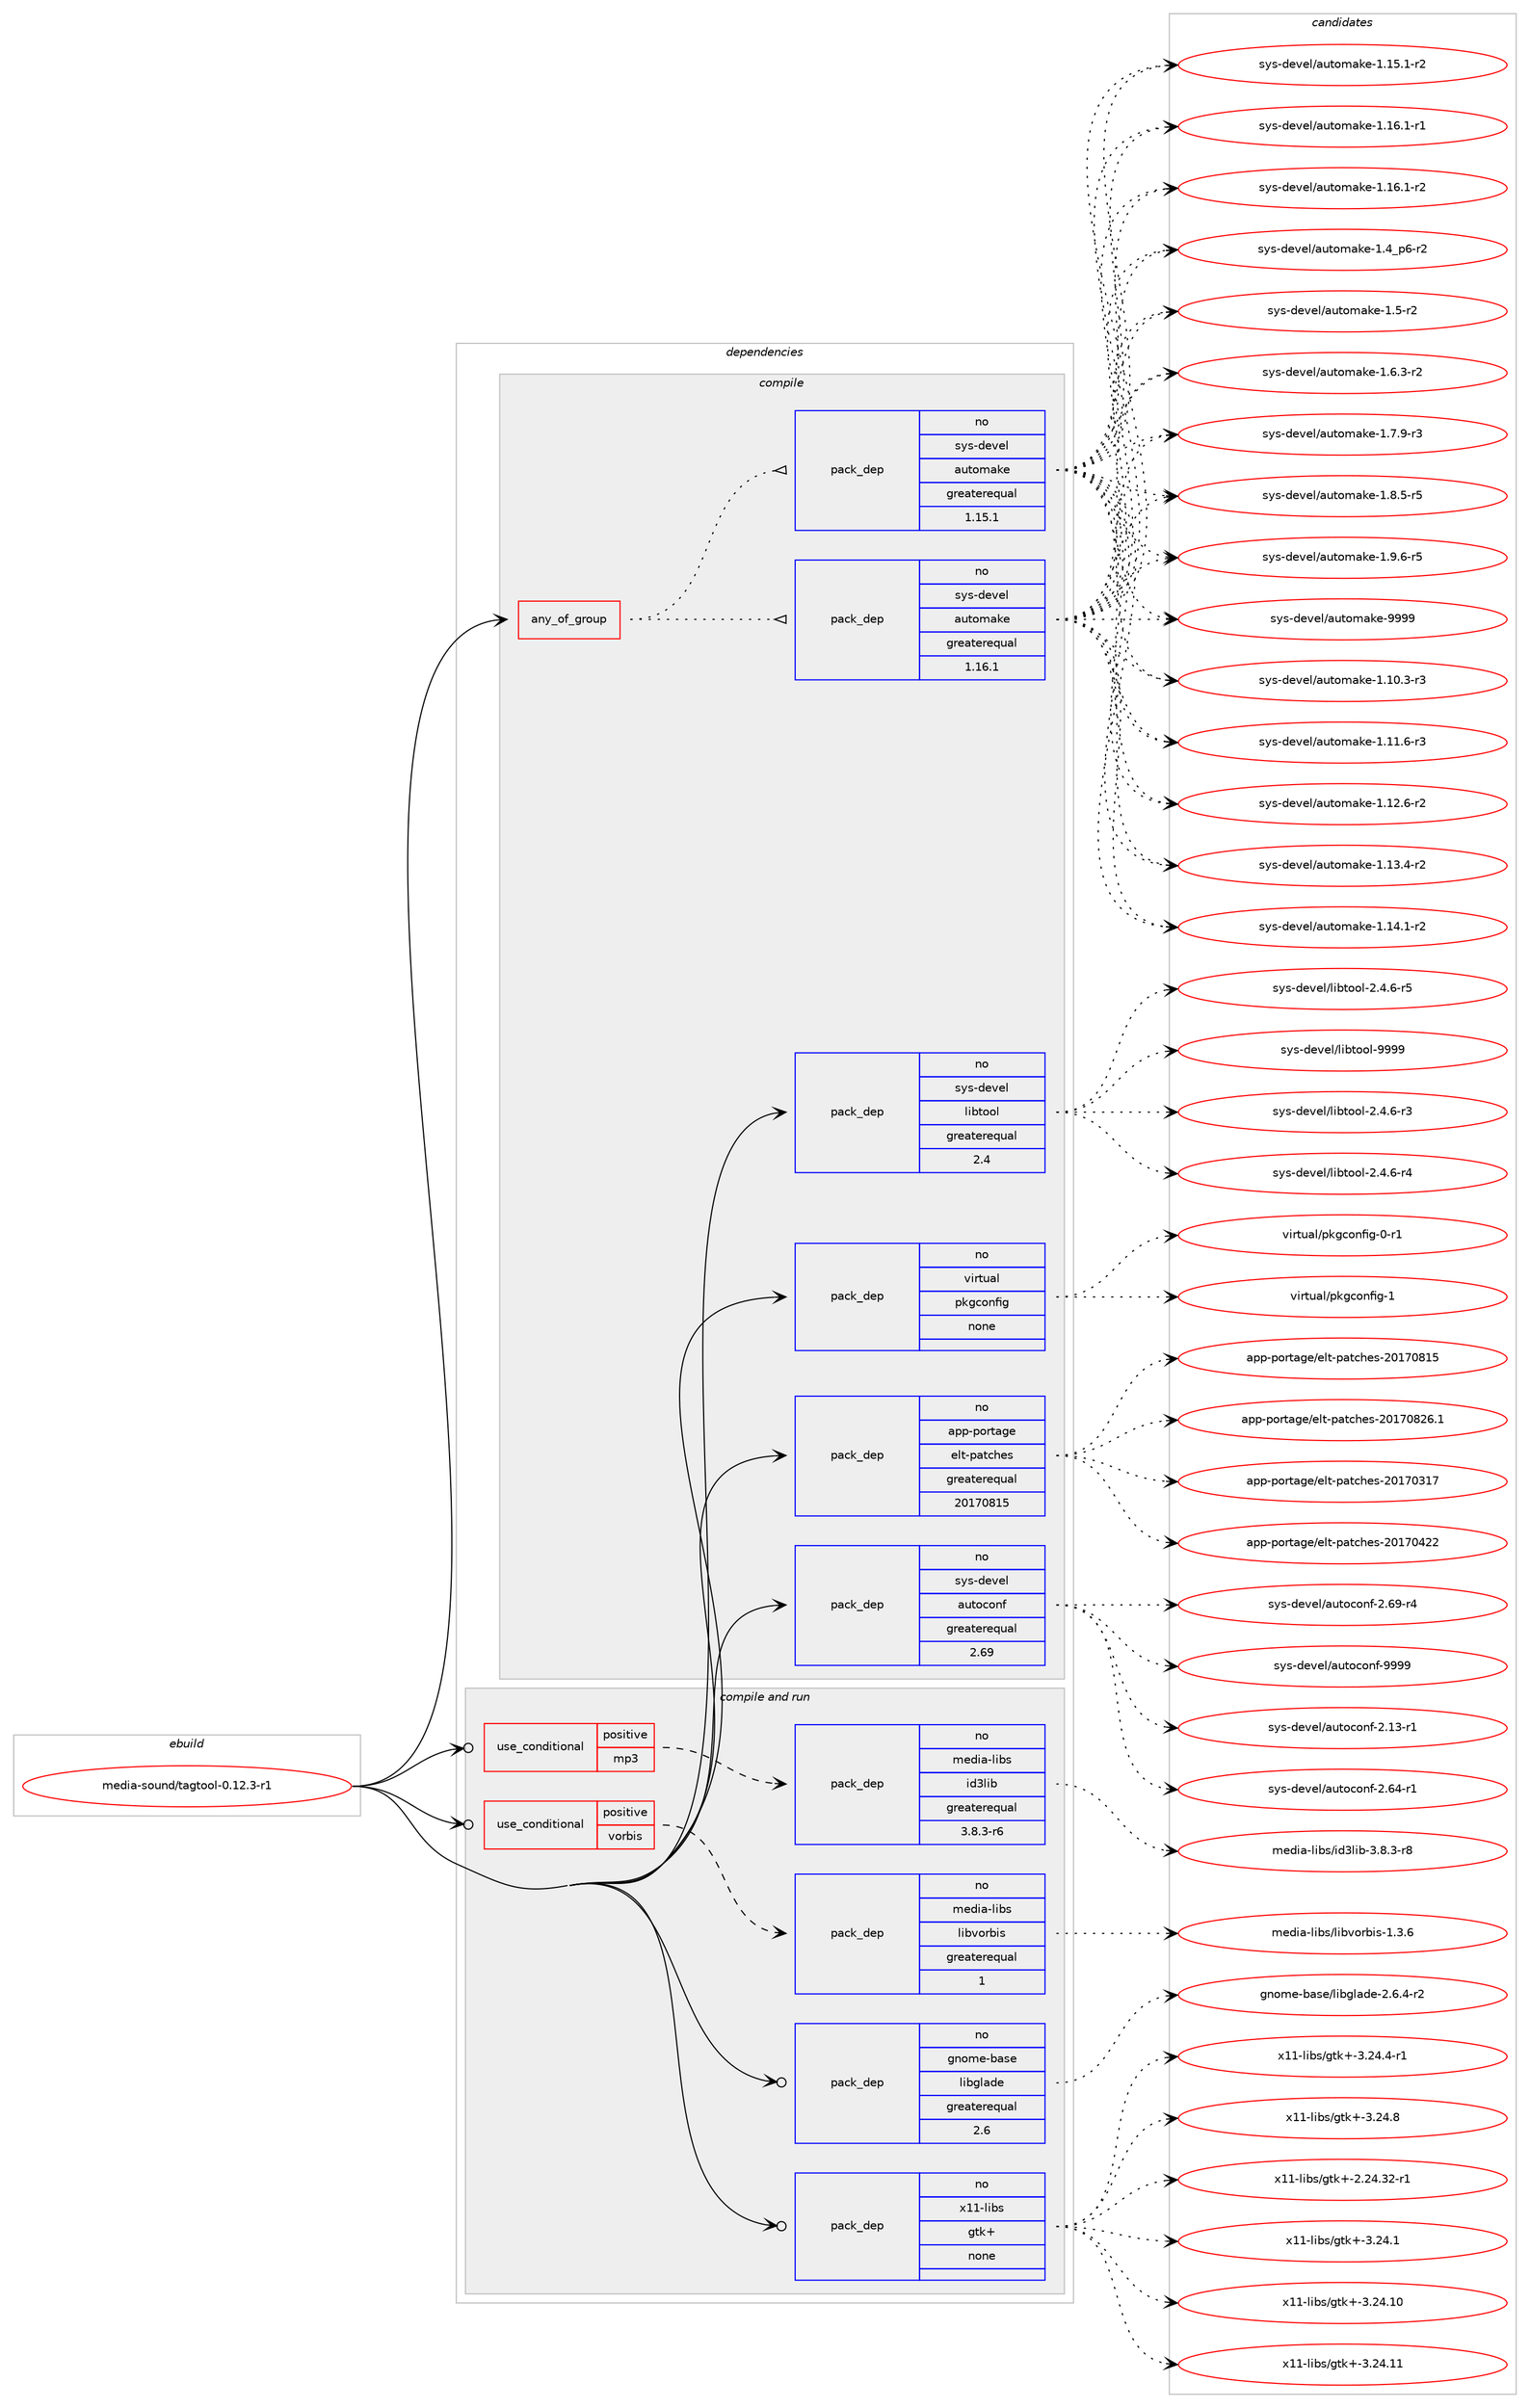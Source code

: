 digraph prolog {

# *************
# Graph options
# *************

newrank=true;
concentrate=true;
compound=true;
graph [rankdir=LR,fontname=Helvetica,fontsize=10,ranksep=1.5];#, ranksep=2.5, nodesep=0.2];
edge  [arrowhead=vee];
node  [fontname=Helvetica,fontsize=10];

# **********
# The ebuild
# **********

subgraph cluster_leftcol {
color=gray;
rank=same;
label=<<i>ebuild</i>>;
id [label="media-sound/tagtool-0.12.3-r1", color=red, width=4, href="../media-sound/tagtool-0.12.3-r1.svg"];
}

# ****************
# The dependencies
# ****************

subgraph cluster_midcol {
color=gray;
label=<<i>dependencies</i>>;
subgraph cluster_compile {
fillcolor="#eeeeee";
style=filled;
label=<<i>compile</i>>;
subgraph any13600 {
dependency803962 [label=<<TABLE BORDER="0" CELLBORDER="1" CELLSPACING="0" CELLPADDING="4"><TR><TD CELLPADDING="10">any_of_group</TD></TR></TABLE>>, shape=none, color=red];subgraph pack594677 {
dependency803963 [label=<<TABLE BORDER="0" CELLBORDER="1" CELLSPACING="0" CELLPADDING="4" WIDTH="220"><TR><TD ROWSPAN="6" CELLPADDING="30">pack_dep</TD></TR><TR><TD WIDTH="110">no</TD></TR><TR><TD>sys-devel</TD></TR><TR><TD>automake</TD></TR><TR><TD>greaterequal</TD></TR><TR><TD>1.16.1</TD></TR></TABLE>>, shape=none, color=blue];
}
dependency803962:e -> dependency803963:w [weight=20,style="dotted",arrowhead="oinv"];
subgraph pack594678 {
dependency803964 [label=<<TABLE BORDER="0" CELLBORDER="1" CELLSPACING="0" CELLPADDING="4" WIDTH="220"><TR><TD ROWSPAN="6" CELLPADDING="30">pack_dep</TD></TR><TR><TD WIDTH="110">no</TD></TR><TR><TD>sys-devel</TD></TR><TR><TD>automake</TD></TR><TR><TD>greaterequal</TD></TR><TR><TD>1.15.1</TD></TR></TABLE>>, shape=none, color=blue];
}
dependency803962:e -> dependency803964:w [weight=20,style="dotted",arrowhead="oinv"];
}
id:e -> dependency803962:w [weight=20,style="solid",arrowhead="vee"];
subgraph pack594679 {
dependency803965 [label=<<TABLE BORDER="0" CELLBORDER="1" CELLSPACING="0" CELLPADDING="4" WIDTH="220"><TR><TD ROWSPAN="6" CELLPADDING="30">pack_dep</TD></TR><TR><TD WIDTH="110">no</TD></TR><TR><TD>app-portage</TD></TR><TR><TD>elt-patches</TD></TR><TR><TD>greaterequal</TD></TR><TR><TD>20170815</TD></TR></TABLE>>, shape=none, color=blue];
}
id:e -> dependency803965:w [weight=20,style="solid",arrowhead="vee"];
subgraph pack594680 {
dependency803966 [label=<<TABLE BORDER="0" CELLBORDER="1" CELLSPACING="0" CELLPADDING="4" WIDTH="220"><TR><TD ROWSPAN="6" CELLPADDING="30">pack_dep</TD></TR><TR><TD WIDTH="110">no</TD></TR><TR><TD>sys-devel</TD></TR><TR><TD>autoconf</TD></TR><TR><TD>greaterequal</TD></TR><TR><TD>2.69</TD></TR></TABLE>>, shape=none, color=blue];
}
id:e -> dependency803966:w [weight=20,style="solid",arrowhead="vee"];
subgraph pack594681 {
dependency803967 [label=<<TABLE BORDER="0" CELLBORDER="1" CELLSPACING="0" CELLPADDING="4" WIDTH="220"><TR><TD ROWSPAN="6" CELLPADDING="30">pack_dep</TD></TR><TR><TD WIDTH="110">no</TD></TR><TR><TD>sys-devel</TD></TR><TR><TD>libtool</TD></TR><TR><TD>greaterequal</TD></TR><TR><TD>2.4</TD></TR></TABLE>>, shape=none, color=blue];
}
id:e -> dependency803967:w [weight=20,style="solid",arrowhead="vee"];
subgraph pack594682 {
dependency803968 [label=<<TABLE BORDER="0" CELLBORDER="1" CELLSPACING="0" CELLPADDING="4" WIDTH="220"><TR><TD ROWSPAN="6" CELLPADDING="30">pack_dep</TD></TR><TR><TD WIDTH="110">no</TD></TR><TR><TD>virtual</TD></TR><TR><TD>pkgconfig</TD></TR><TR><TD>none</TD></TR><TR><TD></TD></TR></TABLE>>, shape=none, color=blue];
}
id:e -> dependency803968:w [weight=20,style="solid",arrowhead="vee"];
}
subgraph cluster_compileandrun {
fillcolor="#eeeeee";
style=filled;
label=<<i>compile and run</i>>;
subgraph cond195237 {
dependency803969 [label=<<TABLE BORDER="0" CELLBORDER="1" CELLSPACING="0" CELLPADDING="4"><TR><TD ROWSPAN="3" CELLPADDING="10">use_conditional</TD></TR><TR><TD>positive</TD></TR><TR><TD>mp3</TD></TR></TABLE>>, shape=none, color=red];
subgraph pack594683 {
dependency803970 [label=<<TABLE BORDER="0" CELLBORDER="1" CELLSPACING="0" CELLPADDING="4" WIDTH="220"><TR><TD ROWSPAN="6" CELLPADDING="30">pack_dep</TD></TR><TR><TD WIDTH="110">no</TD></TR><TR><TD>media-libs</TD></TR><TR><TD>id3lib</TD></TR><TR><TD>greaterequal</TD></TR><TR><TD>3.8.3-r6</TD></TR></TABLE>>, shape=none, color=blue];
}
dependency803969:e -> dependency803970:w [weight=20,style="dashed",arrowhead="vee"];
}
id:e -> dependency803969:w [weight=20,style="solid",arrowhead="odotvee"];
subgraph cond195238 {
dependency803971 [label=<<TABLE BORDER="0" CELLBORDER="1" CELLSPACING="0" CELLPADDING="4"><TR><TD ROWSPAN="3" CELLPADDING="10">use_conditional</TD></TR><TR><TD>positive</TD></TR><TR><TD>vorbis</TD></TR></TABLE>>, shape=none, color=red];
subgraph pack594684 {
dependency803972 [label=<<TABLE BORDER="0" CELLBORDER="1" CELLSPACING="0" CELLPADDING="4" WIDTH="220"><TR><TD ROWSPAN="6" CELLPADDING="30">pack_dep</TD></TR><TR><TD WIDTH="110">no</TD></TR><TR><TD>media-libs</TD></TR><TR><TD>libvorbis</TD></TR><TR><TD>greaterequal</TD></TR><TR><TD>1</TD></TR></TABLE>>, shape=none, color=blue];
}
dependency803971:e -> dependency803972:w [weight=20,style="dashed",arrowhead="vee"];
}
id:e -> dependency803971:w [weight=20,style="solid",arrowhead="odotvee"];
subgraph pack594685 {
dependency803973 [label=<<TABLE BORDER="0" CELLBORDER="1" CELLSPACING="0" CELLPADDING="4" WIDTH="220"><TR><TD ROWSPAN="6" CELLPADDING="30">pack_dep</TD></TR><TR><TD WIDTH="110">no</TD></TR><TR><TD>gnome-base</TD></TR><TR><TD>libglade</TD></TR><TR><TD>greaterequal</TD></TR><TR><TD>2.6</TD></TR></TABLE>>, shape=none, color=blue];
}
id:e -> dependency803973:w [weight=20,style="solid",arrowhead="odotvee"];
subgraph pack594686 {
dependency803974 [label=<<TABLE BORDER="0" CELLBORDER="1" CELLSPACING="0" CELLPADDING="4" WIDTH="220"><TR><TD ROWSPAN="6" CELLPADDING="30">pack_dep</TD></TR><TR><TD WIDTH="110">no</TD></TR><TR><TD>x11-libs</TD></TR><TR><TD>gtk+</TD></TR><TR><TD>none</TD></TR><TR><TD></TD></TR></TABLE>>, shape=none, color=blue];
}
id:e -> dependency803974:w [weight=20,style="solid",arrowhead="odotvee"];
}
subgraph cluster_run {
fillcolor="#eeeeee";
style=filled;
label=<<i>run</i>>;
}
}

# **************
# The candidates
# **************

subgraph cluster_choices {
rank=same;
color=gray;
label=<<i>candidates</i>>;

subgraph choice594677 {
color=black;
nodesep=1;
choice11512111545100101118101108479711711611110997107101454946494846514511451 [label="sys-devel/automake-1.10.3-r3", color=red, width=4,href="../sys-devel/automake-1.10.3-r3.svg"];
choice11512111545100101118101108479711711611110997107101454946494946544511451 [label="sys-devel/automake-1.11.6-r3", color=red, width=4,href="../sys-devel/automake-1.11.6-r3.svg"];
choice11512111545100101118101108479711711611110997107101454946495046544511450 [label="sys-devel/automake-1.12.6-r2", color=red, width=4,href="../sys-devel/automake-1.12.6-r2.svg"];
choice11512111545100101118101108479711711611110997107101454946495146524511450 [label="sys-devel/automake-1.13.4-r2", color=red, width=4,href="../sys-devel/automake-1.13.4-r2.svg"];
choice11512111545100101118101108479711711611110997107101454946495246494511450 [label="sys-devel/automake-1.14.1-r2", color=red, width=4,href="../sys-devel/automake-1.14.1-r2.svg"];
choice11512111545100101118101108479711711611110997107101454946495346494511450 [label="sys-devel/automake-1.15.1-r2", color=red, width=4,href="../sys-devel/automake-1.15.1-r2.svg"];
choice11512111545100101118101108479711711611110997107101454946495446494511449 [label="sys-devel/automake-1.16.1-r1", color=red, width=4,href="../sys-devel/automake-1.16.1-r1.svg"];
choice11512111545100101118101108479711711611110997107101454946495446494511450 [label="sys-devel/automake-1.16.1-r2", color=red, width=4,href="../sys-devel/automake-1.16.1-r2.svg"];
choice115121115451001011181011084797117116111109971071014549465295112544511450 [label="sys-devel/automake-1.4_p6-r2", color=red, width=4,href="../sys-devel/automake-1.4_p6-r2.svg"];
choice11512111545100101118101108479711711611110997107101454946534511450 [label="sys-devel/automake-1.5-r2", color=red, width=4,href="../sys-devel/automake-1.5-r2.svg"];
choice115121115451001011181011084797117116111109971071014549465446514511450 [label="sys-devel/automake-1.6.3-r2", color=red, width=4,href="../sys-devel/automake-1.6.3-r2.svg"];
choice115121115451001011181011084797117116111109971071014549465546574511451 [label="sys-devel/automake-1.7.9-r3", color=red, width=4,href="../sys-devel/automake-1.7.9-r3.svg"];
choice115121115451001011181011084797117116111109971071014549465646534511453 [label="sys-devel/automake-1.8.5-r5", color=red, width=4,href="../sys-devel/automake-1.8.5-r5.svg"];
choice115121115451001011181011084797117116111109971071014549465746544511453 [label="sys-devel/automake-1.9.6-r5", color=red, width=4,href="../sys-devel/automake-1.9.6-r5.svg"];
choice115121115451001011181011084797117116111109971071014557575757 [label="sys-devel/automake-9999", color=red, width=4,href="../sys-devel/automake-9999.svg"];
dependency803963:e -> choice11512111545100101118101108479711711611110997107101454946494846514511451:w [style=dotted,weight="100"];
dependency803963:e -> choice11512111545100101118101108479711711611110997107101454946494946544511451:w [style=dotted,weight="100"];
dependency803963:e -> choice11512111545100101118101108479711711611110997107101454946495046544511450:w [style=dotted,weight="100"];
dependency803963:e -> choice11512111545100101118101108479711711611110997107101454946495146524511450:w [style=dotted,weight="100"];
dependency803963:e -> choice11512111545100101118101108479711711611110997107101454946495246494511450:w [style=dotted,weight="100"];
dependency803963:e -> choice11512111545100101118101108479711711611110997107101454946495346494511450:w [style=dotted,weight="100"];
dependency803963:e -> choice11512111545100101118101108479711711611110997107101454946495446494511449:w [style=dotted,weight="100"];
dependency803963:e -> choice11512111545100101118101108479711711611110997107101454946495446494511450:w [style=dotted,weight="100"];
dependency803963:e -> choice115121115451001011181011084797117116111109971071014549465295112544511450:w [style=dotted,weight="100"];
dependency803963:e -> choice11512111545100101118101108479711711611110997107101454946534511450:w [style=dotted,weight="100"];
dependency803963:e -> choice115121115451001011181011084797117116111109971071014549465446514511450:w [style=dotted,weight="100"];
dependency803963:e -> choice115121115451001011181011084797117116111109971071014549465546574511451:w [style=dotted,weight="100"];
dependency803963:e -> choice115121115451001011181011084797117116111109971071014549465646534511453:w [style=dotted,weight="100"];
dependency803963:e -> choice115121115451001011181011084797117116111109971071014549465746544511453:w [style=dotted,weight="100"];
dependency803963:e -> choice115121115451001011181011084797117116111109971071014557575757:w [style=dotted,weight="100"];
}
subgraph choice594678 {
color=black;
nodesep=1;
choice11512111545100101118101108479711711611110997107101454946494846514511451 [label="sys-devel/automake-1.10.3-r3", color=red, width=4,href="../sys-devel/automake-1.10.3-r3.svg"];
choice11512111545100101118101108479711711611110997107101454946494946544511451 [label="sys-devel/automake-1.11.6-r3", color=red, width=4,href="../sys-devel/automake-1.11.6-r3.svg"];
choice11512111545100101118101108479711711611110997107101454946495046544511450 [label="sys-devel/automake-1.12.6-r2", color=red, width=4,href="../sys-devel/automake-1.12.6-r2.svg"];
choice11512111545100101118101108479711711611110997107101454946495146524511450 [label="sys-devel/automake-1.13.4-r2", color=red, width=4,href="../sys-devel/automake-1.13.4-r2.svg"];
choice11512111545100101118101108479711711611110997107101454946495246494511450 [label="sys-devel/automake-1.14.1-r2", color=red, width=4,href="../sys-devel/automake-1.14.1-r2.svg"];
choice11512111545100101118101108479711711611110997107101454946495346494511450 [label="sys-devel/automake-1.15.1-r2", color=red, width=4,href="../sys-devel/automake-1.15.1-r2.svg"];
choice11512111545100101118101108479711711611110997107101454946495446494511449 [label="sys-devel/automake-1.16.1-r1", color=red, width=4,href="../sys-devel/automake-1.16.1-r1.svg"];
choice11512111545100101118101108479711711611110997107101454946495446494511450 [label="sys-devel/automake-1.16.1-r2", color=red, width=4,href="../sys-devel/automake-1.16.1-r2.svg"];
choice115121115451001011181011084797117116111109971071014549465295112544511450 [label="sys-devel/automake-1.4_p6-r2", color=red, width=4,href="../sys-devel/automake-1.4_p6-r2.svg"];
choice11512111545100101118101108479711711611110997107101454946534511450 [label="sys-devel/automake-1.5-r2", color=red, width=4,href="../sys-devel/automake-1.5-r2.svg"];
choice115121115451001011181011084797117116111109971071014549465446514511450 [label="sys-devel/automake-1.6.3-r2", color=red, width=4,href="../sys-devel/automake-1.6.3-r2.svg"];
choice115121115451001011181011084797117116111109971071014549465546574511451 [label="sys-devel/automake-1.7.9-r3", color=red, width=4,href="../sys-devel/automake-1.7.9-r3.svg"];
choice115121115451001011181011084797117116111109971071014549465646534511453 [label="sys-devel/automake-1.8.5-r5", color=red, width=4,href="../sys-devel/automake-1.8.5-r5.svg"];
choice115121115451001011181011084797117116111109971071014549465746544511453 [label="sys-devel/automake-1.9.6-r5", color=red, width=4,href="../sys-devel/automake-1.9.6-r5.svg"];
choice115121115451001011181011084797117116111109971071014557575757 [label="sys-devel/automake-9999", color=red, width=4,href="../sys-devel/automake-9999.svg"];
dependency803964:e -> choice11512111545100101118101108479711711611110997107101454946494846514511451:w [style=dotted,weight="100"];
dependency803964:e -> choice11512111545100101118101108479711711611110997107101454946494946544511451:w [style=dotted,weight="100"];
dependency803964:e -> choice11512111545100101118101108479711711611110997107101454946495046544511450:w [style=dotted,weight="100"];
dependency803964:e -> choice11512111545100101118101108479711711611110997107101454946495146524511450:w [style=dotted,weight="100"];
dependency803964:e -> choice11512111545100101118101108479711711611110997107101454946495246494511450:w [style=dotted,weight="100"];
dependency803964:e -> choice11512111545100101118101108479711711611110997107101454946495346494511450:w [style=dotted,weight="100"];
dependency803964:e -> choice11512111545100101118101108479711711611110997107101454946495446494511449:w [style=dotted,weight="100"];
dependency803964:e -> choice11512111545100101118101108479711711611110997107101454946495446494511450:w [style=dotted,weight="100"];
dependency803964:e -> choice115121115451001011181011084797117116111109971071014549465295112544511450:w [style=dotted,weight="100"];
dependency803964:e -> choice11512111545100101118101108479711711611110997107101454946534511450:w [style=dotted,weight="100"];
dependency803964:e -> choice115121115451001011181011084797117116111109971071014549465446514511450:w [style=dotted,weight="100"];
dependency803964:e -> choice115121115451001011181011084797117116111109971071014549465546574511451:w [style=dotted,weight="100"];
dependency803964:e -> choice115121115451001011181011084797117116111109971071014549465646534511453:w [style=dotted,weight="100"];
dependency803964:e -> choice115121115451001011181011084797117116111109971071014549465746544511453:w [style=dotted,weight="100"];
dependency803964:e -> choice115121115451001011181011084797117116111109971071014557575757:w [style=dotted,weight="100"];
}
subgraph choice594679 {
color=black;
nodesep=1;
choice97112112451121111141169710310147101108116451129711699104101115455048495548514955 [label="app-portage/elt-patches-20170317", color=red, width=4,href="../app-portage/elt-patches-20170317.svg"];
choice97112112451121111141169710310147101108116451129711699104101115455048495548525050 [label="app-portage/elt-patches-20170422", color=red, width=4,href="../app-portage/elt-patches-20170422.svg"];
choice97112112451121111141169710310147101108116451129711699104101115455048495548564953 [label="app-portage/elt-patches-20170815", color=red, width=4,href="../app-portage/elt-patches-20170815.svg"];
choice971121124511211111411697103101471011081164511297116991041011154550484955485650544649 [label="app-portage/elt-patches-20170826.1", color=red, width=4,href="../app-portage/elt-patches-20170826.1.svg"];
dependency803965:e -> choice97112112451121111141169710310147101108116451129711699104101115455048495548514955:w [style=dotted,weight="100"];
dependency803965:e -> choice97112112451121111141169710310147101108116451129711699104101115455048495548525050:w [style=dotted,weight="100"];
dependency803965:e -> choice97112112451121111141169710310147101108116451129711699104101115455048495548564953:w [style=dotted,weight="100"];
dependency803965:e -> choice971121124511211111411697103101471011081164511297116991041011154550484955485650544649:w [style=dotted,weight="100"];
}
subgraph choice594680 {
color=black;
nodesep=1;
choice1151211154510010111810110847971171161119911111010245504649514511449 [label="sys-devel/autoconf-2.13-r1", color=red, width=4,href="../sys-devel/autoconf-2.13-r1.svg"];
choice1151211154510010111810110847971171161119911111010245504654524511449 [label="sys-devel/autoconf-2.64-r1", color=red, width=4,href="../sys-devel/autoconf-2.64-r1.svg"];
choice1151211154510010111810110847971171161119911111010245504654574511452 [label="sys-devel/autoconf-2.69-r4", color=red, width=4,href="../sys-devel/autoconf-2.69-r4.svg"];
choice115121115451001011181011084797117116111991111101024557575757 [label="sys-devel/autoconf-9999", color=red, width=4,href="../sys-devel/autoconf-9999.svg"];
dependency803966:e -> choice1151211154510010111810110847971171161119911111010245504649514511449:w [style=dotted,weight="100"];
dependency803966:e -> choice1151211154510010111810110847971171161119911111010245504654524511449:w [style=dotted,weight="100"];
dependency803966:e -> choice1151211154510010111810110847971171161119911111010245504654574511452:w [style=dotted,weight="100"];
dependency803966:e -> choice115121115451001011181011084797117116111991111101024557575757:w [style=dotted,weight="100"];
}
subgraph choice594681 {
color=black;
nodesep=1;
choice1151211154510010111810110847108105981161111111084550465246544511451 [label="sys-devel/libtool-2.4.6-r3", color=red, width=4,href="../sys-devel/libtool-2.4.6-r3.svg"];
choice1151211154510010111810110847108105981161111111084550465246544511452 [label="sys-devel/libtool-2.4.6-r4", color=red, width=4,href="../sys-devel/libtool-2.4.6-r4.svg"];
choice1151211154510010111810110847108105981161111111084550465246544511453 [label="sys-devel/libtool-2.4.6-r5", color=red, width=4,href="../sys-devel/libtool-2.4.6-r5.svg"];
choice1151211154510010111810110847108105981161111111084557575757 [label="sys-devel/libtool-9999", color=red, width=4,href="../sys-devel/libtool-9999.svg"];
dependency803967:e -> choice1151211154510010111810110847108105981161111111084550465246544511451:w [style=dotted,weight="100"];
dependency803967:e -> choice1151211154510010111810110847108105981161111111084550465246544511452:w [style=dotted,weight="100"];
dependency803967:e -> choice1151211154510010111810110847108105981161111111084550465246544511453:w [style=dotted,weight="100"];
dependency803967:e -> choice1151211154510010111810110847108105981161111111084557575757:w [style=dotted,weight="100"];
}
subgraph choice594682 {
color=black;
nodesep=1;
choice11810511411611797108471121071039911111010210510345484511449 [label="virtual/pkgconfig-0-r1", color=red, width=4,href="../virtual/pkgconfig-0-r1.svg"];
choice1181051141161179710847112107103991111101021051034549 [label="virtual/pkgconfig-1", color=red, width=4,href="../virtual/pkgconfig-1.svg"];
dependency803968:e -> choice11810511411611797108471121071039911111010210510345484511449:w [style=dotted,weight="100"];
dependency803968:e -> choice1181051141161179710847112107103991111101021051034549:w [style=dotted,weight="100"];
}
subgraph choice594683 {
color=black;
nodesep=1;
choice1091011001059745108105981154710510051108105984551465646514511456 [label="media-libs/id3lib-3.8.3-r8", color=red, width=4,href="../media-libs/id3lib-3.8.3-r8.svg"];
dependency803970:e -> choice1091011001059745108105981154710510051108105984551465646514511456:w [style=dotted,weight="100"];
}
subgraph choice594684 {
color=black;
nodesep=1;
choice109101100105974510810598115471081059811811111498105115454946514654 [label="media-libs/libvorbis-1.3.6", color=red, width=4,href="../media-libs/libvorbis-1.3.6.svg"];
dependency803972:e -> choice109101100105974510810598115471081059811811111498105115454946514654:w [style=dotted,weight="100"];
}
subgraph choice594685 {
color=black;
nodesep=1;
choice1031101111091014598971151014710810598103108971001014550465446524511450 [label="gnome-base/libglade-2.6.4-r2", color=red, width=4,href="../gnome-base/libglade-2.6.4-r2.svg"];
dependency803973:e -> choice1031101111091014598971151014710810598103108971001014550465446524511450:w [style=dotted,weight="100"];
}
subgraph choice594686 {
color=black;
nodesep=1;
choice12049494510810598115471031161074345504650524651504511449 [label="x11-libs/gtk+-2.24.32-r1", color=red, width=4,href="../x11-libs/gtk+-2.24.32-r1.svg"];
choice12049494510810598115471031161074345514650524649 [label="x11-libs/gtk+-3.24.1", color=red, width=4,href="../x11-libs/gtk+-3.24.1.svg"];
choice1204949451081059811547103116107434551465052464948 [label="x11-libs/gtk+-3.24.10", color=red, width=4,href="../x11-libs/gtk+-3.24.10.svg"];
choice1204949451081059811547103116107434551465052464949 [label="x11-libs/gtk+-3.24.11", color=red, width=4,href="../x11-libs/gtk+-3.24.11.svg"];
choice120494945108105981154710311610743455146505246524511449 [label="x11-libs/gtk+-3.24.4-r1", color=red, width=4,href="../x11-libs/gtk+-3.24.4-r1.svg"];
choice12049494510810598115471031161074345514650524656 [label="x11-libs/gtk+-3.24.8", color=red, width=4,href="../x11-libs/gtk+-3.24.8.svg"];
dependency803974:e -> choice12049494510810598115471031161074345504650524651504511449:w [style=dotted,weight="100"];
dependency803974:e -> choice12049494510810598115471031161074345514650524649:w [style=dotted,weight="100"];
dependency803974:e -> choice1204949451081059811547103116107434551465052464948:w [style=dotted,weight="100"];
dependency803974:e -> choice1204949451081059811547103116107434551465052464949:w [style=dotted,weight="100"];
dependency803974:e -> choice120494945108105981154710311610743455146505246524511449:w [style=dotted,weight="100"];
dependency803974:e -> choice12049494510810598115471031161074345514650524656:w [style=dotted,weight="100"];
}
}

}
